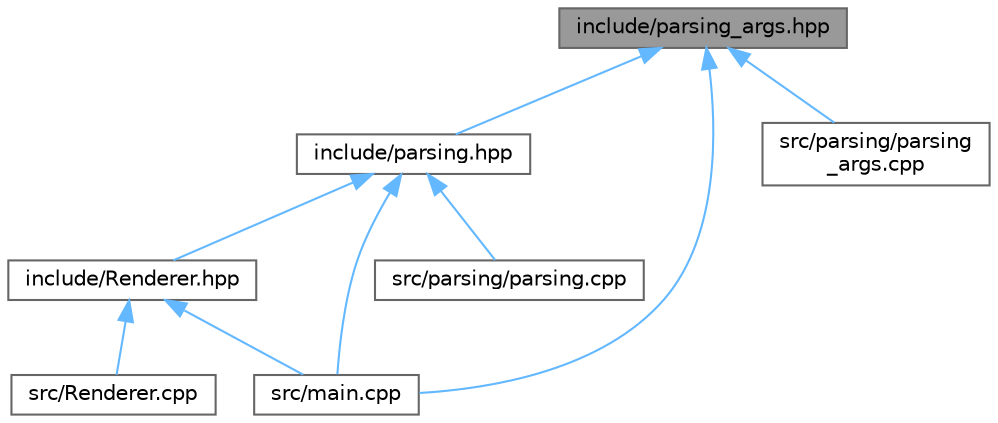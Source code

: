 digraph "include/parsing_args.hpp"
{
 // LATEX_PDF_SIZE
  bgcolor="transparent";
  edge [fontname=Helvetica,fontsize=10,labelfontname=Helvetica,labelfontsize=10];
  node [fontname=Helvetica,fontsize=10,shape=box,height=0.2,width=0.4];
  Node1 [id="Node000001",label="include/parsing_args.hpp",height=0.2,width=0.4,color="gray40", fillcolor="grey60", style="filled", fontcolor="black",tooltip=" "];
  Node1 -> Node2 [id="edge1_Node000001_Node000002",dir="back",color="steelblue1",style="solid",tooltip=" "];
  Node2 [id="Node000002",label="include/parsing.hpp",height=0.2,width=0.4,color="grey40", fillcolor="white", style="filled",URL="$parsing_8hpp.html",tooltip="parsing class"];
  Node2 -> Node3 [id="edge2_Node000002_Node000003",dir="back",color="steelblue1",style="solid",tooltip=" "];
  Node3 [id="Node000003",label="include/Renderer.hpp",height=0.2,width=0.4,color="grey40", fillcolor="white", style="filled",URL="$Renderer_8hpp.html",tooltip=" "];
  Node3 -> Node4 [id="edge3_Node000003_Node000004",dir="back",color="steelblue1",style="solid",tooltip=" "];
  Node4 [id="Node000004",label="src/Renderer.cpp",height=0.2,width=0.4,color="grey40", fillcolor="white", style="filled",URL="$Renderer_8cpp.html",tooltip=" "];
  Node3 -> Node5 [id="edge4_Node000003_Node000005",dir="back",color="steelblue1",style="solid",tooltip=" "];
  Node5 [id="Node000005",label="src/main.cpp",height=0.2,width=0.4,color="grey40", fillcolor="white", style="filled",URL="$main_8cpp.html",tooltip="main function for the raytracer"];
  Node2 -> Node5 [id="edge5_Node000002_Node000005",dir="back",color="steelblue1",style="solid",tooltip=" "];
  Node2 -> Node6 [id="edge6_Node000002_Node000006",dir="back",color="steelblue1",style="solid",tooltip=" "];
  Node6 [id="Node000006",label="src/parsing/parsing.cpp",height=0.2,width=0.4,color="grey40", fillcolor="white", style="filled",URL="$parsing_8cpp.html",tooltip="parsing class definition"];
  Node1 -> Node5 [id="edge7_Node000001_Node000005",dir="back",color="steelblue1",style="solid",tooltip=" "];
  Node1 -> Node7 [id="edge8_Node000001_Node000007",dir="back",color="steelblue1",style="solid",tooltip=" "];
  Node7 [id="Node000007",label="src/parsing/parsing\l_args.cpp",height=0.2,width=0.4,color="grey40", fillcolor="white", style="filled",URL="$parsing__args_8cpp.html",tooltip=" "];
}
